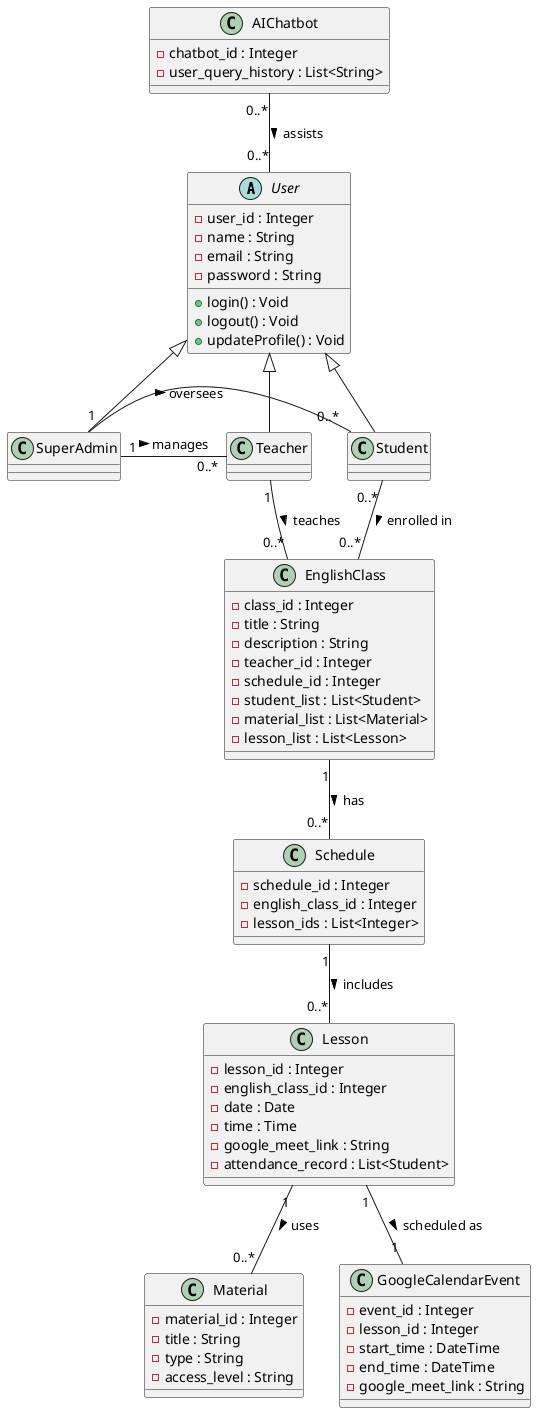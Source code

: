@startuml HESO_Class_Diagram

abstract class User {
  -user_id : Integer
  -name : String
  -email : String
  -password : String
  +login() : Void
  +logout() : Void
  +updateProfile() : Void
}

class SuperAdmin {
}

class Teacher {
}

class Student {
}

class EnglishClass {
  -class_id : Integer
  -title : String
  -description : String
  -teacher_id : Integer
  -schedule_id : Integer
  -student_list : List<Student>
  -material_list : List<Material>
  -lesson_list : List<Lesson>
}

class Schedule {
  -schedule_id : Integer
  -english_class_id : Integer
  -lesson_ids : List<Integer>
}

class Lesson {
  -lesson_id : Integer
  -english_class_id : Integer
  -date : Date
  -time : Time
  -google_meet_link : String
  -attendance_record : List<Student>
}

class Material {
  -material_id : Integer
  -title : String
  -type : String
  -access_level : String
}

class GoogleCalendarEvent {
  -event_id : Integer
  -lesson_id : Integer
  -start_time : DateTime
  -end_time : DateTime
  -google_meet_link : String
}

class AIChatbot {
  -chatbot_id : Integer
  -user_query_history : List<String>
}

User <|-- SuperAdmin
User <|-- Teacher
User <|-- Student
SuperAdmin "1" - "0..*" Teacher : manages >
SuperAdmin "1" - "0..*" Student : oversees >
Teacher "1" -- "0..*" EnglishClass : teaches >
Student "0..*" -- "0..*" EnglishClass : enrolled in >
EnglishClass "1" -- "0..*" Schedule : has >
Schedule "1" -- "0..*" Lesson : includes >
Lesson "1" -- "0..*" Material : uses >
Lesson "1" -- "1" GoogleCalendarEvent : scheduled as >
AIChatbot "0..*" -- "0..*" User : assists >

@enduml
